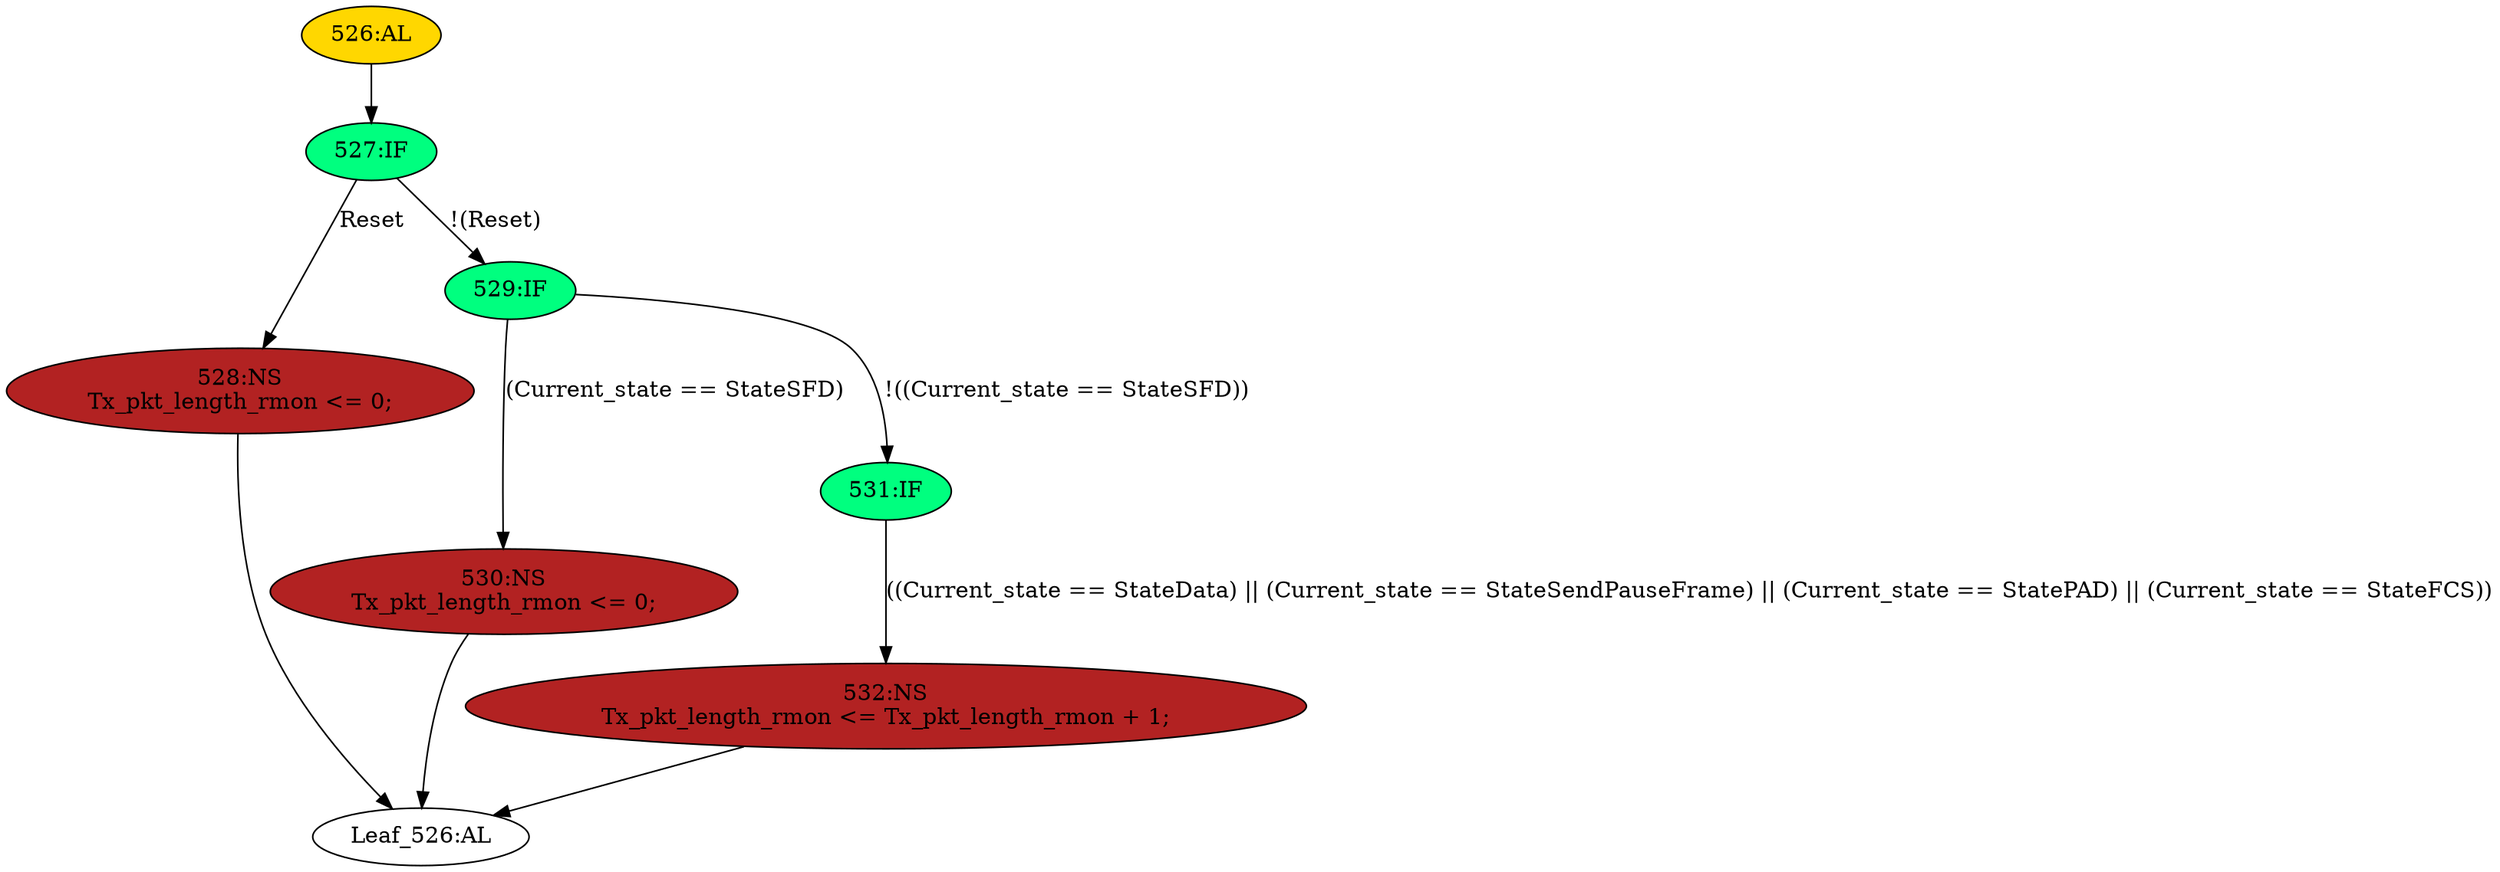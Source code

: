 strict digraph "" {
	node [label="\N"];
	"530:NS"	 [ast="<pyverilog.vparser.ast.NonblockingSubstitution object at 0x7f104a56c090>",
		fillcolor=firebrick,
		label="530:NS
Tx_pkt_length_rmon <= 0;",
		statements="[<pyverilog.vparser.ast.NonblockingSubstitution object at 0x7f104a56c090>]",
		style=filled,
		typ=NonblockingSubstitution];
	"Leaf_526:AL"	 [def_var="['Tx_pkt_length_rmon']",
		label="Leaf_526:AL"];
	"530:NS" -> "Leaf_526:AL"	 [cond="[]",
		lineno=None];
	"528:NS"	 [ast="<pyverilog.vparser.ast.NonblockingSubstitution object at 0x7f104a572f10>",
		fillcolor=firebrick,
		label="528:NS
Tx_pkt_length_rmon <= 0;",
		statements="[<pyverilog.vparser.ast.NonblockingSubstitution object at 0x7f104a572f10>]",
		style=filled,
		typ=NonblockingSubstitution];
	"528:NS" -> "Leaf_526:AL"	 [cond="[]",
		lineno=None];
	"527:IF"	 [ast="<pyverilog.vparser.ast.IfStatement object at 0x7f104a57e0d0>",
		fillcolor=springgreen,
		label="527:IF",
		statements="[]",
		style=filled,
		typ=IfStatement];
	"527:IF" -> "528:NS"	 [cond="['Reset']",
		label=Reset,
		lineno=527];
	"529:IF"	 [ast="<pyverilog.vparser.ast.IfStatement object at 0x7f104a57e110>",
		fillcolor=springgreen,
		label="529:IF",
		statements="[]",
		style=filled,
		typ=IfStatement];
	"527:IF" -> "529:IF"	 [cond="['Reset']",
		label="!(Reset)",
		lineno=527];
	"532:NS"	 [ast="<pyverilog.vparser.ast.NonblockingSubstitution object at 0x7f104a57e190>",
		fillcolor=firebrick,
		label="532:NS
Tx_pkt_length_rmon <= Tx_pkt_length_rmon + 1;",
		statements="[<pyverilog.vparser.ast.NonblockingSubstitution object at 0x7f104a57e190>]",
		style=filled,
		typ=NonblockingSubstitution];
	"532:NS" -> "Leaf_526:AL"	 [cond="[]",
		lineno=None];
	"531:IF"	 [ast="<pyverilog.vparser.ast.IfStatement object at 0x7f104a57e150>",
		fillcolor=springgreen,
		label="531:IF",
		statements="[]",
		style=filled,
		typ=IfStatement];
	"531:IF" -> "532:NS"	 [cond="['Current_state', 'StateData', 'Current_state', 'StateSendPauseFrame', 'Current_state', 'StatePAD', 'Current_state', 'StateFCS']",
		label="((Current_state == StateData) || (Current_state == StateSendPauseFrame) || (Current_state == StatePAD) || (Current_state == StateFCS))",
		lineno=531];
	"526:AL"	 [ast="<pyverilog.vparser.ast.Always object at 0x7f104a57ea10>",
		clk_sens=True,
		fillcolor=gold,
		label="526:AL",
		sens="['Clk', 'Reset']",
		statements="[]",
		style=filled,
		typ=Always,
		use_var="['Reset', 'StateSFD', 'StateFCS', 'Tx_pkt_length_rmon', 'Current_state', 'StatePAD', 'StateData', 'StateSendPauseFrame']"];
	"526:AL" -> "527:IF"	 [cond="[]",
		lineno=None];
	"529:IF" -> "530:NS"	 [cond="['Current_state', 'StateSFD']",
		label="(Current_state == StateSFD)",
		lineno=529];
	"529:IF" -> "531:IF"	 [cond="['Current_state', 'StateSFD']",
		label="!((Current_state == StateSFD))",
		lineno=529];
}
